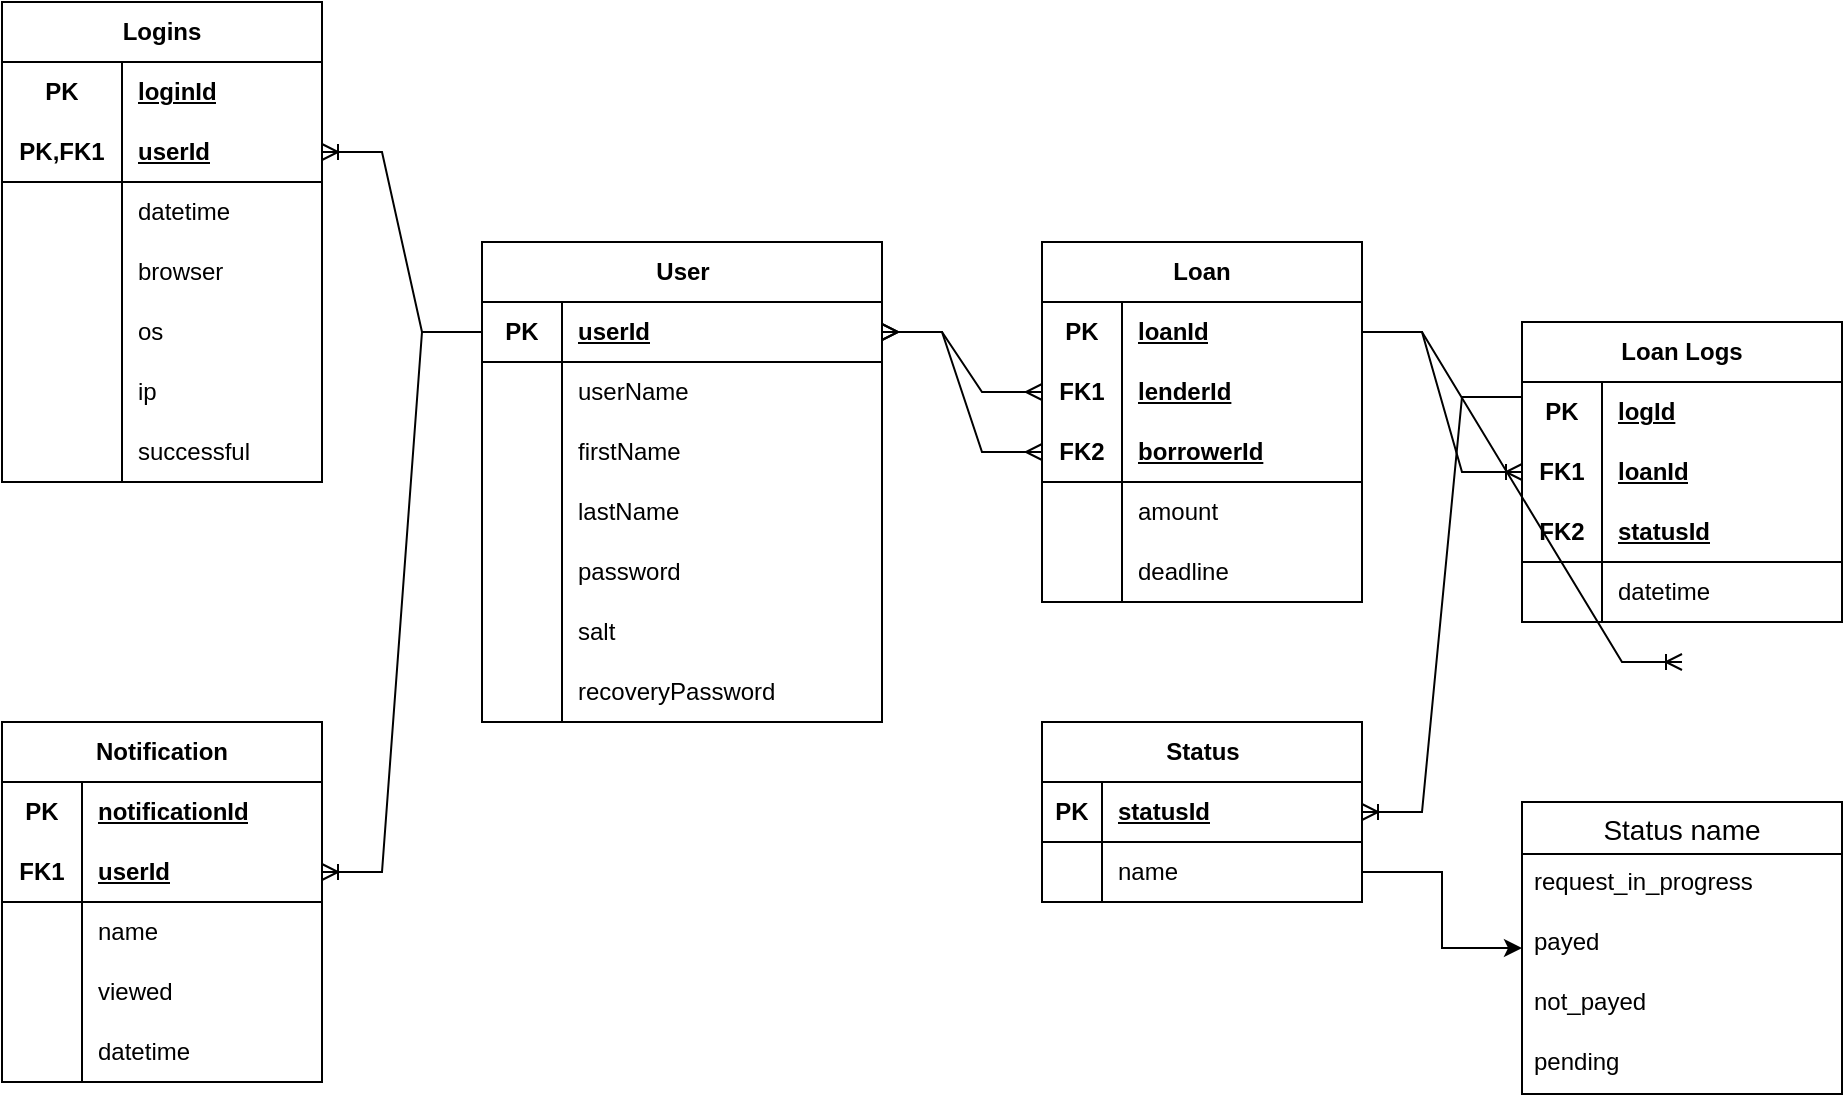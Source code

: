 <mxfile version="22.1.5" type="device">
  <diagram name="Strona-1" id="HZLa_jNj1wI_eDGHtX8W">
    <mxGraphModel dx="1050" dy="577" grid="1" gridSize="10" guides="1" tooltips="1" connect="1" arrows="1" fold="1" page="1" pageScale="1" pageWidth="1169" pageHeight="827" math="0" shadow="0">
      <root>
        <mxCell id="0" />
        <mxCell id="1" parent="0" />
        <mxCell id="WX3wjRCGsuo7w2abDHkX-5" value="User" style="shape=table;startSize=30;container=1;collapsible=1;childLayout=tableLayout;fixedRows=1;rowLines=0;fontStyle=1;align=center;resizeLast=1;html=1;" parent="1" vertex="1">
          <mxGeometry x="280" y="240" width="200" height="240" as="geometry">
            <mxRectangle x="450" y="230" width="70" height="30" as="alternateBounds" />
          </mxGeometry>
        </mxCell>
        <mxCell id="WX3wjRCGsuo7w2abDHkX-6" value="" style="shape=tableRow;horizontal=0;startSize=0;swimlaneHead=0;swimlaneBody=0;fillColor=none;collapsible=0;dropTarget=0;points=[[0,0.5],[1,0.5]];portConstraint=eastwest;top=0;left=0;right=0;bottom=1;" parent="WX3wjRCGsuo7w2abDHkX-5" vertex="1">
          <mxGeometry y="30" width="200" height="30" as="geometry" />
        </mxCell>
        <mxCell id="WX3wjRCGsuo7w2abDHkX-7" value="PK" style="shape=partialRectangle;connectable=0;fillColor=none;top=0;left=0;bottom=0;right=0;fontStyle=1;overflow=hidden;whiteSpace=wrap;html=1;" parent="WX3wjRCGsuo7w2abDHkX-6" vertex="1">
          <mxGeometry width="40" height="30" as="geometry">
            <mxRectangle width="40" height="30" as="alternateBounds" />
          </mxGeometry>
        </mxCell>
        <mxCell id="WX3wjRCGsuo7w2abDHkX-8" value="userId" style="shape=partialRectangle;connectable=0;fillColor=none;top=0;left=0;bottom=0;right=0;align=left;spacingLeft=6;fontStyle=5;overflow=hidden;whiteSpace=wrap;html=1;" parent="WX3wjRCGsuo7w2abDHkX-6" vertex="1">
          <mxGeometry x="40" width="160" height="30" as="geometry">
            <mxRectangle width="160" height="30" as="alternateBounds" />
          </mxGeometry>
        </mxCell>
        <mxCell id="WX3wjRCGsuo7w2abDHkX-9" value="" style="shape=tableRow;horizontal=0;startSize=0;swimlaneHead=0;swimlaneBody=0;fillColor=none;collapsible=0;dropTarget=0;points=[[0,0.5],[1,0.5]];portConstraint=eastwest;top=0;left=0;right=0;bottom=0;" parent="WX3wjRCGsuo7w2abDHkX-5" vertex="1">
          <mxGeometry y="60" width="200" height="30" as="geometry" />
        </mxCell>
        <mxCell id="WX3wjRCGsuo7w2abDHkX-10" value="" style="shape=partialRectangle;connectable=0;fillColor=none;top=0;left=0;bottom=0;right=0;editable=1;overflow=hidden;whiteSpace=wrap;html=1;" parent="WX3wjRCGsuo7w2abDHkX-9" vertex="1">
          <mxGeometry width="40" height="30" as="geometry">
            <mxRectangle width="40" height="30" as="alternateBounds" />
          </mxGeometry>
        </mxCell>
        <mxCell id="WX3wjRCGsuo7w2abDHkX-11" value="userName" style="shape=partialRectangle;connectable=0;fillColor=none;top=0;left=0;bottom=0;right=0;align=left;spacingLeft=6;overflow=hidden;whiteSpace=wrap;html=1;" parent="WX3wjRCGsuo7w2abDHkX-9" vertex="1">
          <mxGeometry x="40" width="160" height="30" as="geometry">
            <mxRectangle width="160" height="30" as="alternateBounds" />
          </mxGeometry>
        </mxCell>
        <mxCell id="WX3wjRCGsuo7w2abDHkX-12" value="" style="shape=tableRow;horizontal=0;startSize=0;swimlaneHead=0;swimlaneBody=0;fillColor=none;collapsible=0;dropTarget=0;points=[[0,0.5],[1,0.5]];portConstraint=eastwest;top=0;left=0;right=0;bottom=0;" parent="WX3wjRCGsuo7w2abDHkX-5" vertex="1">
          <mxGeometry y="90" width="200" height="30" as="geometry" />
        </mxCell>
        <mxCell id="WX3wjRCGsuo7w2abDHkX-13" value="" style="shape=partialRectangle;connectable=0;fillColor=none;top=0;left=0;bottom=0;right=0;editable=1;overflow=hidden;whiteSpace=wrap;html=1;" parent="WX3wjRCGsuo7w2abDHkX-12" vertex="1">
          <mxGeometry width="40" height="30" as="geometry">
            <mxRectangle width="40" height="30" as="alternateBounds" />
          </mxGeometry>
        </mxCell>
        <mxCell id="WX3wjRCGsuo7w2abDHkX-14" value="firstName" style="shape=partialRectangle;connectable=0;fillColor=none;top=0;left=0;bottom=0;right=0;align=left;spacingLeft=6;overflow=hidden;whiteSpace=wrap;html=1;" parent="WX3wjRCGsuo7w2abDHkX-12" vertex="1">
          <mxGeometry x="40" width="160" height="30" as="geometry">
            <mxRectangle width="160" height="30" as="alternateBounds" />
          </mxGeometry>
        </mxCell>
        <mxCell id="WX3wjRCGsuo7w2abDHkX-60" style="shape=tableRow;horizontal=0;startSize=0;swimlaneHead=0;swimlaneBody=0;fillColor=none;collapsible=0;dropTarget=0;points=[[0,0.5],[1,0.5]];portConstraint=eastwest;top=0;left=0;right=0;bottom=0;" parent="WX3wjRCGsuo7w2abDHkX-5" vertex="1">
          <mxGeometry y="120" width="200" height="30" as="geometry" />
        </mxCell>
        <mxCell id="WX3wjRCGsuo7w2abDHkX-61" style="shape=partialRectangle;connectable=0;fillColor=none;top=0;left=0;bottom=0;right=0;editable=1;overflow=hidden;whiteSpace=wrap;html=1;" parent="WX3wjRCGsuo7w2abDHkX-60" vertex="1">
          <mxGeometry width="40" height="30" as="geometry">
            <mxRectangle width="40" height="30" as="alternateBounds" />
          </mxGeometry>
        </mxCell>
        <mxCell id="WX3wjRCGsuo7w2abDHkX-62" value="lastName" style="shape=partialRectangle;connectable=0;fillColor=none;top=0;left=0;bottom=0;right=0;align=left;spacingLeft=6;overflow=hidden;whiteSpace=wrap;html=1;" parent="WX3wjRCGsuo7w2abDHkX-60" vertex="1">
          <mxGeometry x="40" width="160" height="30" as="geometry">
            <mxRectangle width="160" height="30" as="alternateBounds" />
          </mxGeometry>
        </mxCell>
        <mxCell id="WX3wjRCGsuo7w2abDHkX-135" style="shape=tableRow;horizontal=0;startSize=0;swimlaneHead=0;swimlaneBody=0;fillColor=none;collapsible=0;dropTarget=0;points=[[0,0.5],[1,0.5]];portConstraint=eastwest;top=0;left=0;right=0;bottom=0;" parent="WX3wjRCGsuo7w2abDHkX-5" vertex="1">
          <mxGeometry y="150" width="200" height="30" as="geometry" />
        </mxCell>
        <mxCell id="WX3wjRCGsuo7w2abDHkX-136" style="shape=partialRectangle;connectable=0;fillColor=none;top=0;left=0;bottom=0;right=0;editable=1;overflow=hidden;whiteSpace=wrap;html=1;" parent="WX3wjRCGsuo7w2abDHkX-135" vertex="1">
          <mxGeometry width="40" height="30" as="geometry">
            <mxRectangle width="40" height="30" as="alternateBounds" />
          </mxGeometry>
        </mxCell>
        <mxCell id="WX3wjRCGsuo7w2abDHkX-137" value="password" style="shape=partialRectangle;connectable=0;fillColor=none;top=0;left=0;bottom=0;right=0;align=left;spacingLeft=6;overflow=hidden;whiteSpace=wrap;html=1;" parent="WX3wjRCGsuo7w2abDHkX-135" vertex="1">
          <mxGeometry x="40" width="160" height="30" as="geometry">
            <mxRectangle width="160" height="30" as="alternateBounds" />
          </mxGeometry>
        </mxCell>
        <mxCell id="WX3wjRCGsuo7w2abDHkX-141" style="shape=tableRow;horizontal=0;startSize=0;swimlaneHead=0;swimlaneBody=0;fillColor=none;collapsible=0;dropTarget=0;points=[[0,0.5],[1,0.5]];portConstraint=eastwest;top=0;left=0;right=0;bottom=0;" parent="WX3wjRCGsuo7w2abDHkX-5" vertex="1">
          <mxGeometry y="180" width="200" height="30" as="geometry" />
        </mxCell>
        <mxCell id="WX3wjRCGsuo7w2abDHkX-142" style="shape=partialRectangle;connectable=0;fillColor=none;top=0;left=0;bottom=0;right=0;editable=1;overflow=hidden;whiteSpace=wrap;html=1;" parent="WX3wjRCGsuo7w2abDHkX-141" vertex="1">
          <mxGeometry width="40" height="30" as="geometry">
            <mxRectangle width="40" height="30" as="alternateBounds" />
          </mxGeometry>
        </mxCell>
        <mxCell id="WX3wjRCGsuo7w2abDHkX-143" value="salt" style="shape=partialRectangle;connectable=0;fillColor=none;top=0;left=0;bottom=0;right=0;align=left;spacingLeft=6;overflow=hidden;whiteSpace=wrap;html=1;" parent="WX3wjRCGsuo7w2abDHkX-141" vertex="1">
          <mxGeometry x="40" width="160" height="30" as="geometry">
            <mxRectangle width="160" height="30" as="alternateBounds" />
          </mxGeometry>
        </mxCell>
        <mxCell id="WX3wjRCGsuo7w2abDHkX-138" style="shape=tableRow;horizontal=0;startSize=0;swimlaneHead=0;swimlaneBody=0;fillColor=none;collapsible=0;dropTarget=0;points=[[0,0.5],[1,0.5]];portConstraint=eastwest;top=0;left=0;right=0;bottom=0;" parent="WX3wjRCGsuo7w2abDHkX-5" vertex="1">
          <mxGeometry y="210" width="200" height="30" as="geometry" />
        </mxCell>
        <mxCell id="WX3wjRCGsuo7w2abDHkX-139" style="shape=partialRectangle;connectable=0;fillColor=none;top=0;left=0;bottom=0;right=0;editable=1;overflow=hidden;whiteSpace=wrap;html=1;" parent="WX3wjRCGsuo7w2abDHkX-138" vertex="1">
          <mxGeometry width="40" height="30" as="geometry">
            <mxRectangle width="40" height="30" as="alternateBounds" />
          </mxGeometry>
        </mxCell>
        <mxCell id="WX3wjRCGsuo7w2abDHkX-140" value="recoveryPassword" style="shape=partialRectangle;connectable=0;fillColor=none;top=0;left=0;bottom=0;right=0;align=left;spacingLeft=6;overflow=hidden;whiteSpace=wrap;html=1;" parent="WX3wjRCGsuo7w2abDHkX-138" vertex="1">
          <mxGeometry x="40" width="160" height="30" as="geometry">
            <mxRectangle width="160" height="30" as="alternateBounds" />
          </mxGeometry>
        </mxCell>
        <mxCell id="WX3wjRCGsuo7w2abDHkX-37" value="Loan" style="shape=table;startSize=30;container=1;collapsible=1;childLayout=tableLayout;fixedRows=1;rowLines=0;fontStyle=1;align=center;resizeLast=1;html=1;whiteSpace=wrap;" parent="1" vertex="1">
          <mxGeometry x="560" y="240" width="160" height="180" as="geometry" />
        </mxCell>
        <mxCell id="WX3wjRCGsuo7w2abDHkX-53" style="shape=tableRow;horizontal=0;startSize=0;swimlaneHead=0;swimlaneBody=0;fillColor=none;collapsible=0;dropTarget=0;points=[[0,0.5],[1,0.5]];portConstraint=eastwest;top=0;left=0;right=0;bottom=0;html=1;" parent="WX3wjRCGsuo7w2abDHkX-37" vertex="1">
          <mxGeometry y="30" width="160" height="30" as="geometry" />
        </mxCell>
        <mxCell id="WX3wjRCGsuo7w2abDHkX-54" value="PK" style="shape=partialRectangle;connectable=0;fillColor=none;top=0;left=0;bottom=0;right=0;fontStyle=1;overflow=hidden;html=1;whiteSpace=wrap;" parent="WX3wjRCGsuo7w2abDHkX-53" vertex="1">
          <mxGeometry width="40" height="30" as="geometry">
            <mxRectangle width="40" height="30" as="alternateBounds" />
          </mxGeometry>
        </mxCell>
        <mxCell id="WX3wjRCGsuo7w2abDHkX-55" value="loanId" style="shape=partialRectangle;connectable=0;fillColor=none;top=0;left=0;bottom=0;right=0;align=left;spacingLeft=6;fontStyle=5;overflow=hidden;html=1;whiteSpace=wrap;" parent="WX3wjRCGsuo7w2abDHkX-53" vertex="1">
          <mxGeometry x="40" width="120" height="30" as="geometry">
            <mxRectangle width="120" height="30" as="alternateBounds" />
          </mxGeometry>
        </mxCell>
        <mxCell id="WX3wjRCGsuo7w2abDHkX-38" value="" style="shape=tableRow;horizontal=0;startSize=0;swimlaneHead=0;swimlaneBody=0;fillColor=none;collapsible=0;dropTarget=0;points=[[0,0.5],[1,0.5]];portConstraint=eastwest;top=0;left=0;right=0;bottom=0;html=1;" parent="WX3wjRCGsuo7w2abDHkX-37" vertex="1">
          <mxGeometry y="60" width="160" height="30" as="geometry" />
        </mxCell>
        <mxCell id="WX3wjRCGsuo7w2abDHkX-39" value="FK1" style="shape=partialRectangle;connectable=0;fillColor=none;top=0;left=0;bottom=0;right=0;fontStyle=1;overflow=hidden;html=1;whiteSpace=wrap;" parent="WX3wjRCGsuo7w2abDHkX-38" vertex="1">
          <mxGeometry width="40" height="30" as="geometry">
            <mxRectangle width="40" height="30" as="alternateBounds" />
          </mxGeometry>
        </mxCell>
        <mxCell id="WX3wjRCGsuo7w2abDHkX-40" value="lenderId" style="shape=partialRectangle;connectable=0;fillColor=none;top=0;left=0;bottom=0;right=0;align=left;spacingLeft=6;fontStyle=5;overflow=hidden;html=1;whiteSpace=wrap;" parent="WX3wjRCGsuo7w2abDHkX-38" vertex="1">
          <mxGeometry x="40" width="120" height="30" as="geometry">
            <mxRectangle width="120" height="30" as="alternateBounds" />
          </mxGeometry>
        </mxCell>
        <mxCell id="WX3wjRCGsuo7w2abDHkX-41" value="" style="shape=tableRow;horizontal=0;startSize=0;swimlaneHead=0;swimlaneBody=0;fillColor=none;collapsible=0;dropTarget=0;points=[[0,0.5],[1,0.5]];portConstraint=eastwest;top=0;left=0;right=0;bottom=1;html=1;" parent="WX3wjRCGsuo7w2abDHkX-37" vertex="1">
          <mxGeometry y="90" width="160" height="30" as="geometry" />
        </mxCell>
        <mxCell id="WX3wjRCGsuo7w2abDHkX-42" value="FK2" style="shape=partialRectangle;connectable=0;fillColor=none;top=0;left=0;bottom=0;right=0;fontStyle=1;overflow=hidden;html=1;whiteSpace=wrap;" parent="WX3wjRCGsuo7w2abDHkX-41" vertex="1">
          <mxGeometry width="40" height="30" as="geometry">
            <mxRectangle width="40" height="30" as="alternateBounds" />
          </mxGeometry>
        </mxCell>
        <mxCell id="WX3wjRCGsuo7w2abDHkX-43" value="borrowerId" style="shape=partialRectangle;connectable=0;fillColor=none;top=0;left=0;bottom=0;right=0;align=left;spacingLeft=6;fontStyle=5;overflow=hidden;html=1;whiteSpace=wrap;" parent="WX3wjRCGsuo7w2abDHkX-41" vertex="1">
          <mxGeometry x="40" width="120" height="30" as="geometry">
            <mxRectangle width="120" height="30" as="alternateBounds" />
          </mxGeometry>
        </mxCell>
        <mxCell id="WX3wjRCGsuo7w2abDHkX-44" value="" style="shape=tableRow;horizontal=0;startSize=0;swimlaneHead=0;swimlaneBody=0;fillColor=none;collapsible=0;dropTarget=0;points=[[0,0.5],[1,0.5]];portConstraint=eastwest;top=0;left=0;right=0;bottom=0;html=1;" parent="WX3wjRCGsuo7w2abDHkX-37" vertex="1">
          <mxGeometry y="120" width="160" height="30" as="geometry" />
        </mxCell>
        <mxCell id="WX3wjRCGsuo7w2abDHkX-45" value="" style="shape=partialRectangle;connectable=0;fillColor=none;top=0;left=0;bottom=0;right=0;editable=1;overflow=hidden;html=1;whiteSpace=wrap;" parent="WX3wjRCGsuo7w2abDHkX-44" vertex="1">
          <mxGeometry width="40" height="30" as="geometry">
            <mxRectangle width="40" height="30" as="alternateBounds" />
          </mxGeometry>
        </mxCell>
        <mxCell id="WX3wjRCGsuo7w2abDHkX-46" value="amount" style="shape=partialRectangle;connectable=0;fillColor=none;top=0;left=0;bottom=0;right=0;align=left;spacingLeft=6;overflow=hidden;html=1;whiteSpace=wrap;" parent="WX3wjRCGsuo7w2abDHkX-44" vertex="1">
          <mxGeometry x="40" width="120" height="30" as="geometry">
            <mxRectangle width="120" height="30" as="alternateBounds" />
          </mxGeometry>
        </mxCell>
        <mxCell id="WX3wjRCGsuo7w2abDHkX-47" value="" style="shape=tableRow;horizontal=0;startSize=0;swimlaneHead=0;swimlaneBody=0;fillColor=none;collapsible=0;dropTarget=0;points=[[0,0.5],[1,0.5]];portConstraint=eastwest;top=0;left=0;right=0;bottom=0;html=1;" parent="WX3wjRCGsuo7w2abDHkX-37" vertex="1">
          <mxGeometry y="150" width="160" height="30" as="geometry" />
        </mxCell>
        <mxCell id="WX3wjRCGsuo7w2abDHkX-48" value="" style="shape=partialRectangle;connectable=0;fillColor=none;top=0;left=0;bottom=0;right=0;editable=1;overflow=hidden;html=1;whiteSpace=wrap;" parent="WX3wjRCGsuo7w2abDHkX-47" vertex="1">
          <mxGeometry width="40" height="30" as="geometry">
            <mxRectangle width="40" height="30" as="alternateBounds" />
          </mxGeometry>
        </mxCell>
        <mxCell id="WX3wjRCGsuo7w2abDHkX-49" value="deadline" style="shape=partialRectangle;connectable=0;fillColor=none;top=0;left=0;bottom=0;right=0;align=left;spacingLeft=6;overflow=hidden;html=1;whiteSpace=wrap;" parent="WX3wjRCGsuo7w2abDHkX-47" vertex="1">
          <mxGeometry x="40" width="120" height="30" as="geometry">
            <mxRectangle width="120" height="30" as="alternateBounds" />
          </mxGeometry>
        </mxCell>
        <mxCell id="WX3wjRCGsuo7w2abDHkX-57" value="" style="edgeStyle=entityRelationEdgeStyle;fontSize=12;html=1;endArrow=ERmany;startArrow=ERmany;rounded=0;exitX=1;exitY=0.5;exitDx=0;exitDy=0;entryX=0;entryY=0.5;entryDx=0;entryDy=0;" parent="1" source="WX3wjRCGsuo7w2abDHkX-6" target="WX3wjRCGsuo7w2abDHkX-38" edge="1">
          <mxGeometry width="100" height="100" relative="1" as="geometry">
            <mxPoint x="740" y="410" as="sourcePoint" />
            <mxPoint x="840" y="310" as="targetPoint" />
            <Array as="points">
              <mxPoint x="760" y="340" />
            </Array>
          </mxGeometry>
        </mxCell>
        <mxCell id="WX3wjRCGsuo7w2abDHkX-63" value="" style="edgeStyle=entityRelationEdgeStyle;fontSize=12;html=1;endArrow=ERmany;startArrow=ERmany;rounded=0;entryX=0;entryY=0.5;entryDx=0;entryDy=0;exitX=1;exitY=0.5;exitDx=0;exitDy=0;" parent="1" source="WX3wjRCGsuo7w2abDHkX-6" target="WX3wjRCGsuo7w2abDHkX-41" edge="1">
          <mxGeometry width="100" height="100" relative="1" as="geometry">
            <mxPoint x="740" y="410" as="sourcePoint" />
            <mxPoint x="840" y="310" as="targetPoint" />
          </mxGeometry>
        </mxCell>
        <mxCell id="WX3wjRCGsuo7w2abDHkX-67" value="Status name" style="swimlane;fontStyle=0;childLayout=stackLayout;horizontal=1;startSize=26;horizontalStack=0;resizeParent=1;resizeParentMax=0;resizeLast=0;collapsible=1;marginBottom=0;align=center;fontSize=14;" parent="1" vertex="1">
          <mxGeometry x="800" y="520" width="160" height="146" as="geometry" />
        </mxCell>
        <mxCell id="WX3wjRCGsuo7w2abDHkX-68" value="&lt;div&gt;request_in_progress&lt;/div&gt;" style="text;strokeColor=none;fillColor=none;spacingLeft=4;spacingRight=4;overflow=hidden;rotatable=0;points=[[0,0.5],[1,0.5]];portConstraint=eastwest;fontSize=12;whiteSpace=wrap;html=1;" parent="WX3wjRCGsuo7w2abDHkX-67" vertex="1">
          <mxGeometry y="26" width="160" height="30" as="geometry" />
        </mxCell>
        <mxCell id="WX3wjRCGsuo7w2abDHkX-69" value="payed" style="text;strokeColor=none;fillColor=none;spacingLeft=4;spacingRight=4;overflow=hidden;rotatable=0;points=[[0,0.5],[1,0.5]];portConstraint=eastwest;fontSize=12;whiteSpace=wrap;html=1;" parent="WX3wjRCGsuo7w2abDHkX-67" vertex="1">
          <mxGeometry y="56" width="160" height="30" as="geometry" />
        </mxCell>
        <mxCell id="WX3wjRCGsuo7w2abDHkX-72" value="not_payed" style="text;strokeColor=none;fillColor=none;spacingLeft=4;spacingRight=4;overflow=hidden;rotatable=0;points=[[0,0.5],[1,0.5]];portConstraint=eastwest;fontSize=12;whiteSpace=wrap;html=1;" parent="WX3wjRCGsuo7w2abDHkX-67" vertex="1">
          <mxGeometry y="86" width="160" height="30" as="geometry" />
        </mxCell>
        <mxCell id="6Vh7c4SqbeQO_tKeY18Y-47" value="pending" style="text;strokeColor=none;fillColor=none;spacingLeft=4;spacingRight=4;overflow=hidden;rotatable=0;points=[[0,0.5],[1,0.5]];portConstraint=eastwest;fontSize=12;whiteSpace=wrap;html=1;" vertex="1" parent="WX3wjRCGsuo7w2abDHkX-67">
          <mxGeometry y="116" width="160" height="30" as="geometry" />
        </mxCell>
        <mxCell id="WX3wjRCGsuo7w2abDHkX-86" value="Logins" style="shape=table;startSize=30;container=1;collapsible=1;childLayout=tableLayout;fixedRows=1;rowLines=0;fontStyle=1;align=center;resizeLast=1;html=1;whiteSpace=wrap;" parent="1" vertex="1">
          <mxGeometry x="40" y="120" width="160" height="240" as="geometry" />
        </mxCell>
        <mxCell id="WX3wjRCGsuo7w2abDHkX-87" value="" style="shape=tableRow;horizontal=0;startSize=0;swimlaneHead=0;swimlaneBody=0;fillColor=none;collapsible=0;dropTarget=0;points=[[0,0.5],[1,0.5]];portConstraint=eastwest;top=0;left=0;right=0;bottom=0;html=1;" parent="WX3wjRCGsuo7w2abDHkX-86" vertex="1">
          <mxGeometry y="30" width="160" height="30" as="geometry" />
        </mxCell>
        <mxCell id="WX3wjRCGsuo7w2abDHkX-88" value="PK" style="shape=partialRectangle;connectable=0;fillColor=none;top=0;left=0;bottom=0;right=0;fontStyle=1;overflow=hidden;html=1;whiteSpace=wrap;" parent="WX3wjRCGsuo7w2abDHkX-87" vertex="1">
          <mxGeometry width="60" height="30" as="geometry">
            <mxRectangle width="60" height="30" as="alternateBounds" />
          </mxGeometry>
        </mxCell>
        <mxCell id="WX3wjRCGsuo7w2abDHkX-89" value="loginId" style="shape=partialRectangle;connectable=0;fillColor=none;top=0;left=0;bottom=0;right=0;align=left;spacingLeft=6;fontStyle=5;overflow=hidden;html=1;whiteSpace=wrap;" parent="WX3wjRCGsuo7w2abDHkX-87" vertex="1">
          <mxGeometry x="60" width="100" height="30" as="geometry">
            <mxRectangle width="100" height="30" as="alternateBounds" />
          </mxGeometry>
        </mxCell>
        <mxCell id="WX3wjRCGsuo7w2abDHkX-90" value="" style="shape=tableRow;horizontal=0;startSize=0;swimlaneHead=0;swimlaneBody=0;fillColor=none;collapsible=0;dropTarget=0;points=[[0,0.5],[1,0.5]];portConstraint=eastwest;top=0;left=0;right=0;bottom=1;html=1;" parent="WX3wjRCGsuo7w2abDHkX-86" vertex="1">
          <mxGeometry y="60" width="160" height="30" as="geometry" />
        </mxCell>
        <mxCell id="WX3wjRCGsuo7w2abDHkX-91" value="PK,FK1" style="shape=partialRectangle;connectable=0;fillColor=none;top=0;left=0;bottom=0;right=0;fontStyle=1;overflow=hidden;html=1;whiteSpace=wrap;" parent="WX3wjRCGsuo7w2abDHkX-90" vertex="1">
          <mxGeometry width="60" height="30" as="geometry">
            <mxRectangle width="60" height="30" as="alternateBounds" />
          </mxGeometry>
        </mxCell>
        <mxCell id="WX3wjRCGsuo7w2abDHkX-92" value="userId" style="shape=partialRectangle;connectable=0;fillColor=none;top=0;left=0;bottom=0;right=0;align=left;spacingLeft=6;fontStyle=5;overflow=hidden;html=1;whiteSpace=wrap;" parent="WX3wjRCGsuo7w2abDHkX-90" vertex="1">
          <mxGeometry x="60" width="100" height="30" as="geometry">
            <mxRectangle width="100" height="30" as="alternateBounds" />
          </mxGeometry>
        </mxCell>
        <mxCell id="WX3wjRCGsuo7w2abDHkX-93" value="" style="shape=tableRow;horizontal=0;startSize=0;swimlaneHead=0;swimlaneBody=0;fillColor=none;collapsible=0;dropTarget=0;points=[[0,0.5],[1,0.5]];portConstraint=eastwest;top=0;left=0;right=0;bottom=0;html=1;" parent="WX3wjRCGsuo7w2abDHkX-86" vertex="1">
          <mxGeometry y="90" width="160" height="30" as="geometry" />
        </mxCell>
        <mxCell id="WX3wjRCGsuo7w2abDHkX-94" value="" style="shape=partialRectangle;connectable=0;fillColor=none;top=0;left=0;bottom=0;right=0;editable=1;overflow=hidden;html=1;whiteSpace=wrap;" parent="WX3wjRCGsuo7w2abDHkX-93" vertex="1">
          <mxGeometry width="60" height="30" as="geometry">
            <mxRectangle width="60" height="30" as="alternateBounds" />
          </mxGeometry>
        </mxCell>
        <mxCell id="WX3wjRCGsuo7w2abDHkX-95" value="datetime" style="shape=partialRectangle;connectable=0;fillColor=none;top=0;left=0;bottom=0;right=0;align=left;spacingLeft=6;overflow=hidden;html=1;whiteSpace=wrap;" parent="WX3wjRCGsuo7w2abDHkX-93" vertex="1">
          <mxGeometry x="60" width="100" height="30" as="geometry">
            <mxRectangle width="100" height="30" as="alternateBounds" />
          </mxGeometry>
        </mxCell>
        <mxCell id="WX3wjRCGsuo7w2abDHkX-96" value="" style="shape=tableRow;horizontal=0;startSize=0;swimlaneHead=0;swimlaneBody=0;fillColor=none;collapsible=0;dropTarget=0;points=[[0,0.5],[1,0.5]];portConstraint=eastwest;top=0;left=0;right=0;bottom=0;html=1;" parent="WX3wjRCGsuo7w2abDHkX-86" vertex="1">
          <mxGeometry y="120" width="160" height="30" as="geometry" />
        </mxCell>
        <mxCell id="WX3wjRCGsuo7w2abDHkX-97" value="" style="shape=partialRectangle;connectable=0;fillColor=none;top=0;left=0;bottom=0;right=0;editable=1;overflow=hidden;html=1;whiteSpace=wrap;" parent="WX3wjRCGsuo7w2abDHkX-96" vertex="1">
          <mxGeometry width="60" height="30" as="geometry">
            <mxRectangle width="60" height="30" as="alternateBounds" />
          </mxGeometry>
        </mxCell>
        <mxCell id="WX3wjRCGsuo7w2abDHkX-98" value="browser" style="shape=partialRectangle;connectable=0;fillColor=none;top=0;left=0;bottom=0;right=0;align=left;spacingLeft=6;overflow=hidden;html=1;whiteSpace=wrap;" parent="WX3wjRCGsuo7w2abDHkX-96" vertex="1">
          <mxGeometry x="60" width="100" height="30" as="geometry">
            <mxRectangle width="100" height="30" as="alternateBounds" />
          </mxGeometry>
        </mxCell>
        <mxCell id="WX3wjRCGsuo7w2abDHkX-99" style="shape=tableRow;horizontal=0;startSize=0;swimlaneHead=0;swimlaneBody=0;fillColor=none;collapsible=0;dropTarget=0;points=[[0,0.5],[1,0.5]];portConstraint=eastwest;top=0;left=0;right=0;bottom=0;html=1;" parent="WX3wjRCGsuo7w2abDHkX-86" vertex="1">
          <mxGeometry y="150" width="160" height="30" as="geometry" />
        </mxCell>
        <mxCell id="WX3wjRCGsuo7w2abDHkX-100" style="shape=partialRectangle;connectable=0;fillColor=none;top=0;left=0;bottom=0;right=0;editable=1;overflow=hidden;html=1;whiteSpace=wrap;" parent="WX3wjRCGsuo7w2abDHkX-99" vertex="1">
          <mxGeometry width="60" height="30" as="geometry">
            <mxRectangle width="60" height="30" as="alternateBounds" />
          </mxGeometry>
        </mxCell>
        <mxCell id="WX3wjRCGsuo7w2abDHkX-101" value="os" style="shape=partialRectangle;connectable=0;fillColor=none;top=0;left=0;bottom=0;right=0;align=left;spacingLeft=6;overflow=hidden;html=1;whiteSpace=wrap;" parent="WX3wjRCGsuo7w2abDHkX-99" vertex="1">
          <mxGeometry x="60" width="100" height="30" as="geometry">
            <mxRectangle width="100" height="30" as="alternateBounds" />
          </mxGeometry>
        </mxCell>
        <mxCell id="WX3wjRCGsuo7w2abDHkX-102" style="shape=tableRow;horizontal=0;startSize=0;swimlaneHead=0;swimlaneBody=0;fillColor=none;collapsible=0;dropTarget=0;points=[[0,0.5],[1,0.5]];portConstraint=eastwest;top=0;left=0;right=0;bottom=0;html=1;" parent="WX3wjRCGsuo7w2abDHkX-86" vertex="1">
          <mxGeometry y="180" width="160" height="30" as="geometry" />
        </mxCell>
        <mxCell id="WX3wjRCGsuo7w2abDHkX-103" style="shape=partialRectangle;connectable=0;fillColor=none;top=0;left=0;bottom=0;right=0;editable=1;overflow=hidden;html=1;whiteSpace=wrap;" parent="WX3wjRCGsuo7w2abDHkX-102" vertex="1">
          <mxGeometry width="60" height="30" as="geometry">
            <mxRectangle width="60" height="30" as="alternateBounds" />
          </mxGeometry>
        </mxCell>
        <mxCell id="WX3wjRCGsuo7w2abDHkX-104" value="ip" style="shape=partialRectangle;connectable=0;fillColor=none;top=0;left=0;bottom=0;right=0;align=left;spacingLeft=6;overflow=hidden;html=1;whiteSpace=wrap;" parent="WX3wjRCGsuo7w2abDHkX-102" vertex="1">
          <mxGeometry x="60" width="100" height="30" as="geometry">
            <mxRectangle width="100" height="30" as="alternateBounds" />
          </mxGeometry>
        </mxCell>
        <mxCell id="6Vh7c4SqbeQO_tKeY18Y-1" style="shape=tableRow;horizontal=0;startSize=0;swimlaneHead=0;swimlaneBody=0;fillColor=none;collapsible=0;dropTarget=0;points=[[0,0.5],[1,0.5]];portConstraint=eastwest;top=0;left=0;right=0;bottom=0;html=1;" vertex="1" parent="WX3wjRCGsuo7w2abDHkX-86">
          <mxGeometry y="210" width="160" height="30" as="geometry" />
        </mxCell>
        <mxCell id="6Vh7c4SqbeQO_tKeY18Y-2" style="shape=partialRectangle;connectable=0;fillColor=none;top=0;left=0;bottom=0;right=0;editable=1;overflow=hidden;html=1;whiteSpace=wrap;" vertex="1" parent="6Vh7c4SqbeQO_tKeY18Y-1">
          <mxGeometry width="60" height="30" as="geometry">
            <mxRectangle width="60" height="30" as="alternateBounds" />
          </mxGeometry>
        </mxCell>
        <mxCell id="6Vh7c4SqbeQO_tKeY18Y-3" value="successful" style="shape=partialRectangle;connectable=0;fillColor=none;top=0;left=0;bottom=0;right=0;align=left;spacingLeft=6;overflow=hidden;html=1;whiteSpace=wrap;" vertex="1" parent="6Vh7c4SqbeQO_tKeY18Y-1">
          <mxGeometry x="60" width="100" height="30" as="geometry">
            <mxRectangle width="100" height="30" as="alternateBounds" />
          </mxGeometry>
        </mxCell>
        <mxCell id="WX3wjRCGsuo7w2abDHkX-107" value="" style="edgeStyle=entityRelationEdgeStyle;fontSize=12;html=1;endArrow=ERoneToMany;rounded=0;exitX=0;exitY=0.5;exitDx=0;exitDy=0;entryX=1;entryY=0.5;entryDx=0;entryDy=0;" parent="1" source="WX3wjRCGsuo7w2abDHkX-6" target="WX3wjRCGsuo7w2abDHkX-90" edge="1">
          <mxGeometry width="100" height="100" relative="1" as="geometry">
            <mxPoint x="710" y="570" as="sourcePoint" />
            <mxPoint x="810" y="470" as="targetPoint" />
            <Array as="points">
              <mxPoint x="320" y="290" />
              <mxPoint x="180" y="440" />
            </Array>
          </mxGeometry>
        </mxCell>
        <mxCell id="6Vh7c4SqbeQO_tKeY18Y-4" value="Status" style="shape=table;startSize=30;container=1;collapsible=1;childLayout=tableLayout;fixedRows=1;rowLines=0;fontStyle=1;align=center;resizeLast=1;html=1;" vertex="1" parent="1">
          <mxGeometry x="560" y="480" width="160" height="90" as="geometry" />
        </mxCell>
        <mxCell id="6Vh7c4SqbeQO_tKeY18Y-5" value="" style="shape=tableRow;horizontal=0;startSize=0;swimlaneHead=0;swimlaneBody=0;fillColor=none;collapsible=0;dropTarget=0;points=[[0,0.5],[1,0.5]];portConstraint=eastwest;top=0;left=0;right=0;bottom=1;" vertex="1" parent="6Vh7c4SqbeQO_tKeY18Y-4">
          <mxGeometry y="30" width="160" height="30" as="geometry" />
        </mxCell>
        <mxCell id="6Vh7c4SqbeQO_tKeY18Y-6" value="PK" style="shape=partialRectangle;connectable=0;fillColor=none;top=0;left=0;bottom=0;right=0;fontStyle=1;overflow=hidden;whiteSpace=wrap;html=1;" vertex="1" parent="6Vh7c4SqbeQO_tKeY18Y-5">
          <mxGeometry width="30" height="30" as="geometry">
            <mxRectangle width="30" height="30" as="alternateBounds" />
          </mxGeometry>
        </mxCell>
        <mxCell id="6Vh7c4SqbeQO_tKeY18Y-7" value="statusId" style="shape=partialRectangle;connectable=0;fillColor=none;top=0;left=0;bottom=0;right=0;align=left;spacingLeft=6;fontStyle=5;overflow=hidden;whiteSpace=wrap;html=1;" vertex="1" parent="6Vh7c4SqbeQO_tKeY18Y-5">
          <mxGeometry x="30" width="130" height="30" as="geometry">
            <mxRectangle width="130" height="30" as="alternateBounds" />
          </mxGeometry>
        </mxCell>
        <mxCell id="6Vh7c4SqbeQO_tKeY18Y-8" value="" style="shape=tableRow;horizontal=0;startSize=0;swimlaneHead=0;swimlaneBody=0;fillColor=none;collapsible=0;dropTarget=0;points=[[0,0.5],[1,0.5]];portConstraint=eastwest;top=0;left=0;right=0;bottom=0;" vertex="1" parent="6Vh7c4SqbeQO_tKeY18Y-4">
          <mxGeometry y="60" width="160" height="30" as="geometry" />
        </mxCell>
        <mxCell id="6Vh7c4SqbeQO_tKeY18Y-9" value="" style="shape=partialRectangle;connectable=0;fillColor=none;top=0;left=0;bottom=0;right=0;editable=1;overflow=hidden;whiteSpace=wrap;html=1;" vertex="1" parent="6Vh7c4SqbeQO_tKeY18Y-8">
          <mxGeometry width="30" height="30" as="geometry">
            <mxRectangle width="30" height="30" as="alternateBounds" />
          </mxGeometry>
        </mxCell>
        <mxCell id="6Vh7c4SqbeQO_tKeY18Y-10" value="name" style="shape=partialRectangle;connectable=0;fillColor=none;top=0;left=0;bottom=0;right=0;align=left;spacingLeft=6;overflow=hidden;whiteSpace=wrap;html=1;" vertex="1" parent="6Vh7c4SqbeQO_tKeY18Y-8">
          <mxGeometry x="30" width="130" height="30" as="geometry">
            <mxRectangle width="130" height="30" as="alternateBounds" />
          </mxGeometry>
        </mxCell>
        <mxCell id="6Vh7c4SqbeQO_tKeY18Y-18" value="Loan Logs" style="shape=table;startSize=30;container=1;collapsible=1;childLayout=tableLayout;fixedRows=1;rowLines=0;fontStyle=1;align=center;resizeLast=1;html=1;whiteSpace=wrap;" vertex="1" parent="1">
          <mxGeometry x="800" y="280" width="160" height="150" as="geometry" />
        </mxCell>
        <mxCell id="6Vh7c4SqbeQO_tKeY18Y-19" value="" style="shape=tableRow;horizontal=0;startSize=0;swimlaneHead=0;swimlaneBody=0;fillColor=none;collapsible=0;dropTarget=0;points=[[0,0.5],[1,0.5]];portConstraint=eastwest;top=0;left=0;right=0;bottom=0;html=1;" vertex="1" parent="6Vh7c4SqbeQO_tKeY18Y-18">
          <mxGeometry y="30" width="160" height="30" as="geometry" />
        </mxCell>
        <mxCell id="6Vh7c4SqbeQO_tKeY18Y-20" value="PK" style="shape=partialRectangle;connectable=0;fillColor=none;top=0;left=0;bottom=0;right=0;fontStyle=1;overflow=hidden;html=1;whiteSpace=wrap;" vertex="1" parent="6Vh7c4SqbeQO_tKeY18Y-19">
          <mxGeometry width="40" height="30" as="geometry">
            <mxRectangle width="40" height="30" as="alternateBounds" />
          </mxGeometry>
        </mxCell>
        <mxCell id="6Vh7c4SqbeQO_tKeY18Y-21" value="logId" style="shape=partialRectangle;connectable=0;fillColor=none;top=0;left=0;bottom=0;right=0;align=left;spacingLeft=6;fontStyle=5;overflow=hidden;html=1;whiteSpace=wrap;" vertex="1" parent="6Vh7c4SqbeQO_tKeY18Y-19">
          <mxGeometry x="40" width="120" height="30" as="geometry">
            <mxRectangle width="120" height="30" as="alternateBounds" />
          </mxGeometry>
        </mxCell>
        <mxCell id="6Vh7c4SqbeQO_tKeY18Y-41" style="shape=tableRow;horizontal=0;startSize=0;swimlaneHead=0;swimlaneBody=0;fillColor=none;collapsible=0;dropTarget=0;points=[[0,0.5],[1,0.5]];portConstraint=eastwest;top=0;left=0;right=0;bottom=0;html=1;" vertex="1" parent="6Vh7c4SqbeQO_tKeY18Y-18">
          <mxGeometry y="60" width="160" height="30" as="geometry" />
        </mxCell>
        <mxCell id="6Vh7c4SqbeQO_tKeY18Y-42" value="FK1" style="shape=partialRectangle;connectable=0;fillColor=none;top=0;left=0;bottom=0;right=0;fontStyle=1;overflow=hidden;html=1;whiteSpace=wrap;" vertex="1" parent="6Vh7c4SqbeQO_tKeY18Y-41">
          <mxGeometry width="40" height="30" as="geometry">
            <mxRectangle width="40" height="30" as="alternateBounds" />
          </mxGeometry>
        </mxCell>
        <mxCell id="6Vh7c4SqbeQO_tKeY18Y-43" value="loanId" style="shape=partialRectangle;connectable=0;fillColor=none;top=0;left=0;bottom=0;right=0;align=left;spacingLeft=6;fontStyle=5;overflow=hidden;html=1;whiteSpace=wrap;" vertex="1" parent="6Vh7c4SqbeQO_tKeY18Y-41">
          <mxGeometry x="40" width="120" height="30" as="geometry">
            <mxRectangle width="120" height="30" as="alternateBounds" />
          </mxGeometry>
        </mxCell>
        <mxCell id="6Vh7c4SqbeQO_tKeY18Y-35" style="shape=tableRow;horizontal=0;startSize=0;swimlaneHead=0;swimlaneBody=0;fillColor=none;collapsible=0;dropTarget=0;points=[[0,0.5],[1,0.5]];portConstraint=eastwest;top=0;left=0;right=0;bottom=1;html=1;" vertex="1" parent="6Vh7c4SqbeQO_tKeY18Y-18">
          <mxGeometry y="90" width="160" height="30" as="geometry" />
        </mxCell>
        <mxCell id="6Vh7c4SqbeQO_tKeY18Y-36" value="FK2" style="shape=partialRectangle;connectable=0;fillColor=none;top=0;left=0;bottom=0;right=0;fontStyle=1;overflow=hidden;html=1;whiteSpace=wrap;" vertex="1" parent="6Vh7c4SqbeQO_tKeY18Y-35">
          <mxGeometry width="40" height="30" as="geometry">
            <mxRectangle width="40" height="30" as="alternateBounds" />
          </mxGeometry>
        </mxCell>
        <mxCell id="6Vh7c4SqbeQO_tKeY18Y-37" value="statusId" style="shape=partialRectangle;connectable=0;fillColor=none;top=0;left=0;bottom=0;right=0;align=left;spacingLeft=6;fontStyle=5;overflow=hidden;html=1;whiteSpace=wrap;" vertex="1" parent="6Vh7c4SqbeQO_tKeY18Y-35">
          <mxGeometry x="40" width="120" height="30" as="geometry">
            <mxRectangle width="120" height="30" as="alternateBounds" />
          </mxGeometry>
        </mxCell>
        <mxCell id="6Vh7c4SqbeQO_tKeY18Y-25" value="" style="shape=tableRow;horizontal=0;startSize=0;swimlaneHead=0;swimlaneBody=0;fillColor=none;collapsible=0;dropTarget=0;points=[[0,0.5],[1,0.5]];portConstraint=eastwest;top=0;left=0;right=0;bottom=0;html=1;" vertex="1" parent="6Vh7c4SqbeQO_tKeY18Y-18">
          <mxGeometry y="120" width="160" height="30" as="geometry" />
        </mxCell>
        <mxCell id="6Vh7c4SqbeQO_tKeY18Y-26" value="" style="shape=partialRectangle;connectable=0;fillColor=none;top=0;left=0;bottom=0;right=0;editable=1;overflow=hidden;html=1;whiteSpace=wrap;" vertex="1" parent="6Vh7c4SqbeQO_tKeY18Y-25">
          <mxGeometry width="40" height="30" as="geometry">
            <mxRectangle width="40" height="30" as="alternateBounds" />
          </mxGeometry>
        </mxCell>
        <mxCell id="6Vh7c4SqbeQO_tKeY18Y-27" value="datetime" style="shape=partialRectangle;connectable=0;fillColor=none;top=0;left=0;bottom=0;right=0;align=left;spacingLeft=6;overflow=hidden;html=1;whiteSpace=wrap;" vertex="1" parent="6Vh7c4SqbeQO_tKeY18Y-25">
          <mxGeometry x="40" width="120" height="30" as="geometry">
            <mxRectangle width="120" height="30" as="alternateBounds" />
          </mxGeometry>
        </mxCell>
        <mxCell id="6Vh7c4SqbeQO_tKeY18Y-31" value="" style="edgeStyle=entityRelationEdgeStyle;fontSize=12;html=1;endArrow=ERoneToMany;rounded=0;entryX=0;entryY=0.5;entryDx=0;entryDy=0;exitX=1;exitY=0.5;exitDx=0;exitDy=0;" edge="1" parent="1" source="WX3wjRCGsuo7w2abDHkX-53" target="6Vh7c4SqbeQO_tKeY18Y-22">
          <mxGeometry width="100" height="100" relative="1" as="geometry">
            <mxPoint x="780" y="550" as="sourcePoint" />
            <mxPoint x="880" y="450" as="targetPoint" />
          </mxGeometry>
        </mxCell>
        <mxCell id="6Vh7c4SqbeQO_tKeY18Y-44" value="" style="edgeStyle=entityRelationEdgeStyle;fontSize=12;html=1;endArrow=ERoneToMany;rounded=0;entryX=0;entryY=0.5;entryDx=0;entryDy=0;exitX=1;exitY=0.5;exitDx=0;exitDy=0;" edge="1" parent="1" source="WX3wjRCGsuo7w2abDHkX-53" target="6Vh7c4SqbeQO_tKeY18Y-41">
          <mxGeometry width="100" height="100" relative="1" as="geometry">
            <mxPoint x="780" y="550" as="sourcePoint" />
            <mxPoint x="880" y="450" as="targetPoint" />
            <Array as="points">
              <mxPoint x="770" y="330" />
              <mxPoint x="800" y="380" />
            </Array>
          </mxGeometry>
        </mxCell>
        <mxCell id="6Vh7c4SqbeQO_tKeY18Y-45" value="" style="edgeStyle=entityRelationEdgeStyle;fontSize=12;html=1;endArrow=ERoneToMany;rounded=0;exitX=0;exitY=0.25;exitDx=0;exitDy=0;entryX=1;entryY=0.5;entryDx=0;entryDy=0;" edge="1" parent="1" source="6Vh7c4SqbeQO_tKeY18Y-18" target="6Vh7c4SqbeQO_tKeY18Y-4">
          <mxGeometry width="100" height="100" relative="1" as="geometry">
            <mxPoint x="760" y="565" as="sourcePoint" />
            <mxPoint x="760" y="360" as="targetPoint" />
            <Array as="points">
              <mxPoint x="950" y="380" />
              <mxPoint x="940" y="370" />
            </Array>
          </mxGeometry>
        </mxCell>
        <mxCell id="6Vh7c4SqbeQO_tKeY18Y-48" value="Notification" style="shape=table;startSize=30;container=1;collapsible=1;childLayout=tableLayout;fixedRows=1;rowLines=0;fontStyle=1;align=center;resizeLast=1;html=1;whiteSpace=wrap;" vertex="1" parent="1">
          <mxGeometry x="40" y="480" width="160" height="180" as="geometry" />
        </mxCell>
        <mxCell id="6Vh7c4SqbeQO_tKeY18Y-49" value="" style="shape=tableRow;horizontal=0;startSize=0;swimlaneHead=0;swimlaneBody=0;fillColor=none;collapsible=0;dropTarget=0;points=[[0,0.5],[1,0.5]];portConstraint=eastwest;top=0;left=0;right=0;bottom=0;html=1;" vertex="1" parent="6Vh7c4SqbeQO_tKeY18Y-48">
          <mxGeometry y="30" width="160" height="30" as="geometry" />
        </mxCell>
        <mxCell id="6Vh7c4SqbeQO_tKeY18Y-50" value="PK" style="shape=partialRectangle;connectable=0;fillColor=none;top=0;left=0;bottom=0;right=0;fontStyle=1;overflow=hidden;html=1;whiteSpace=wrap;" vertex="1" parent="6Vh7c4SqbeQO_tKeY18Y-49">
          <mxGeometry width="40" height="30" as="geometry">
            <mxRectangle width="40" height="30" as="alternateBounds" />
          </mxGeometry>
        </mxCell>
        <mxCell id="6Vh7c4SqbeQO_tKeY18Y-51" value="notificationId" style="shape=partialRectangle;connectable=0;fillColor=none;top=0;left=0;bottom=0;right=0;align=left;spacingLeft=6;fontStyle=5;overflow=hidden;html=1;whiteSpace=wrap;" vertex="1" parent="6Vh7c4SqbeQO_tKeY18Y-49">
          <mxGeometry x="40" width="120" height="30" as="geometry">
            <mxRectangle width="120" height="30" as="alternateBounds" />
          </mxGeometry>
        </mxCell>
        <mxCell id="6Vh7c4SqbeQO_tKeY18Y-52" value="" style="shape=tableRow;horizontal=0;startSize=0;swimlaneHead=0;swimlaneBody=0;fillColor=none;collapsible=0;dropTarget=0;points=[[0,0.5],[1,0.5]];portConstraint=eastwest;top=0;left=0;right=0;bottom=1;html=1;" vertex="1" parent="6Vh7c4SqbeQO_tKeY18Y-48">
          <mxGeometry y="60" width="160" height="30" as="geometry" />
        </mxCell>
        <mxCell id="6Vh7c4SqbeQO_tKeY18Y-53" value="FK1" style="shape=partialRectangle;connectable=0;fillColor=none;top=0;left=0;bottom=0;right=0;fontStyle=1;overflow=hidden;html=1;whiteSpace=wrap;" vertex="1" parent="6Vh7c4SqbeQO_tKeY18Y-52">
          <mxGeometry width="40" height="30" as="geometry">
            <mxRectangle width="40" height="30" as="alternateBounds" />
          </mxGeometry>
        </mxCell>
        <mxCell id="6Vh7c4SqbeQO_tKeY18Y-54" value="userId" style="shape=partialRectangle;connectable=0;fillColor=none;top=0;left=0;bottom=0;right=0;align=left;spacingLeft=6;fontStyle=5;overflow=hidden;html=1;whiteSpace=wrap;" vertex="1" parent="6Vh7c4SqbeQO_tKeY18Y-52">
          <mxGeometry x="40" width="120" height="30" as="geometry">
            <mxRectangle width="120" height="30" as="alternateBounds" />
          </mxGeometry>
        </mxCell>
        <mxCell id="6Vh7c4SqbeQO_tKeY18Y-55" value="" style="shape=tableRow;horizontal=0;startSize=0;swimlaneHead=0;swimlaneBody=0;fillColor=none;collapsible=0;dropTarget=0;points=[[0,0.5],[1,0.5]];portConstraint=eastwest;top=0;left=0;right=0;bottom=0;html=1;" vertex="1" parent="6Vh7c4SqbeQO_tKeY18Y-48">
          <mxGeometry y="90" width="160" height="30" as="geometry" />
        </mxCell>
        <mxCell id="6Vh7c4SqbeQO_tKeY18Y-56" value="" style="shape=partialRectangle;connectable=0;fillColor=none;top=0;left=0;bottom=0;right=0;editable=1;overflow=hidden;html=1;whiteSpace=wrap;" vertex="1" parent="6Vh7c4SqbeQO_tKeY18Y-55">
          <mxGeometry width="40" height="30" as="geometry">
            <mxRectangle width="40" height="30" as="alternateBounds" />
          </mxGeometry>
        </mxCell>
        <mxCell id="6Vh7c4SqbeQO_tKeY18Y-57" value="name" style="shape=partialRectangle;connectable=0;fillColor=none;top=0;left=0;bottom=0;right=0;align=left;spacingLeft=6;overflow=hidden;html=1;whiteSpace=wrap;" vertex="1" parent="6Vh7c4SqbeQO_tKeY18Y-55">
          <mxGeometry x="40" width="120" height="30" as="geometry">
            <mxRectangle width="120" height="30" as="alternateBounds" />
          </mxGeometry>
        </mxCell>
        <mxCell id="6Vh7c4SqbeQO_tKeY18Y-58" value="" style="shape=tableRow;horizontal=0;startSize=0;swimlaneHead=0;swimlaneBody=0;fillColor=none;collapsible=0;dropTarget=0;points=[[0,0.5],[1,0.5]];portConstraint=eastwest;top=0;left=0;right=0;bottom=0;html=1;" vertex="1" parent="6Vh7c4SqbeQO_tKeY18Y-48">
          <mxGeometry y="120" width="160" height="30" as="geometry" />
        </mxCell>
        <mxCell id="6Vh7c4SqbeQO_tKeY18Y-59" value="" style="shape=partialRectangle;connectable=0;fillColor=none;top=0;left=0;bottom=0;right=0;editable=1;overflow=hidden;html=1;whiteSpace=wrap;" vertex="1" parent="6Vh7c4SqbeQO_tKeY18Y-58">
          <mxGeometry width="40" height="30" as="geometry">
            <mxRectangle width="40" height="30" as="alternateBounds" />
          </mxGeometry>
        </mxCell>
        <mxCell id="6Vh7c4SqbeQO_tKeY18Y-60" value="viewed" style="shape=partialRectangle;connectable=0;fillColor=none;top=0;left=0;bottom=0;right=0;align=left;spacingLeft=6;overflow=hidden;html=1;whiteSpace=wrap;" vertex="1" parent="6Vh7c4SqbeQO_tKeY18Y-58">
          <mxGeometry x="40" width="120" height="30" as="geometry">
            <mxRectangle width="120" height="30" as="alternateBounds" />
          </mxGeometry>
        </mxCell>
        <mxCell id="6Vh7c4SqbeQO_tKeY18Y-67" style="shape=tableRow;horizontal=0;startSize=0;swimlaneHead=0;swimlaneBody=0;fillColor=none;collapsible=0;dropTarget=0;points=[[0,0.5],[1,0.5]];portConstraint=eastwest;top=0;left=0;right=0;bottom=0;html=1;" vertex="1" parent="6Vh7c4SqbeQO_tKeY18Y-48">
          <mxGeometry y="150" width="160" height="30" as="geometry" />
        </mxCell>
        <mxCell id="6Vh7c4SqbeQO_tKeY18Y-68" style="shape=partialRectangle;connectable=0;fillColor=none;top=0;left=0;bottom=0;right=0;editable=1;overflow=hidden;html=1;whiteSpace=wrap;" vertex="1" parent="6Vh7c4SqbeQO_tKeY18Y-67">
          <mxGeometry width="40" height="30" as="geometry">
            <mxRectangle width="40" height="30" as="alternateBounds" />
          </mxGeometry>
        </mxCell>
        <mxCell id="6Vh7c4SqbeQO_tKeY18Y-69" value="datetime" style="shape=partialRectangle;connectable=0;fillColor=none;top=0;left=0;bottom=0;right=0;align=left;spacingLeft=6;overflow=hidden;html=1;whiteSpace=wrap;" vertex="1" parent="6Vh7c4SqbeQO_tKeY18Y-67">
          <mxGeometry x="40" width="120" height="30" as="geometry">
            <mxRectangle width="120" height="30" as="alternateBounds" />
          </mxGeometry>
        </mxCell>
        <mxCell id="6Vh7c4SqbeQO_tKeY18Y-61" style="edgeStyle=orthogonalEdgeStyle;rounded=0;orthogonalLoop=1;jettySize=auto;html=1;exitX=1;exitY=0.5;exitDx=0;exitDy=0;" edge="1" parent="1" source="6Vh7c4SqbeQO_tKeY18Y-8" target="WX3wjRCGsuo7w2abDHkX-67">
          <mxGeometry relative="1" as="geometry" />
        </mxCell>
        <mxCell id="6Vh7c4SqbeQO_tKeY18Y-66" value="" style="edgeStyle=entityRelationEdgeStyle;fontSize=12;html=1;endArrow=ERoneToMany;rounded=0;entryX=1;entryY=0.5;entryDx=0;entryDy=0;exitX=0;exitY=0.5;exitDx=0;exitDy=0;" edge="1" parent="1" source="WX3wjRCGsuo7w2abDHkX-6" target="6Vh7c4SqbeQO_tKeY18Y-52">
          <mxGeometry width="100" height="100" relative="1" as="geometry">
            <mxPoint x="130" y="520" as="sourcePoint" />
            <mxPoint x="210" y="600" as="targetPoint" />
            <Array as="points">
              <mxPoint x="250" y="430" />
            </Array>
          </mxGeometry>
        </mxCell>
      </root>
    </mxGraphModel>
  </diagram>
</mxfile>
